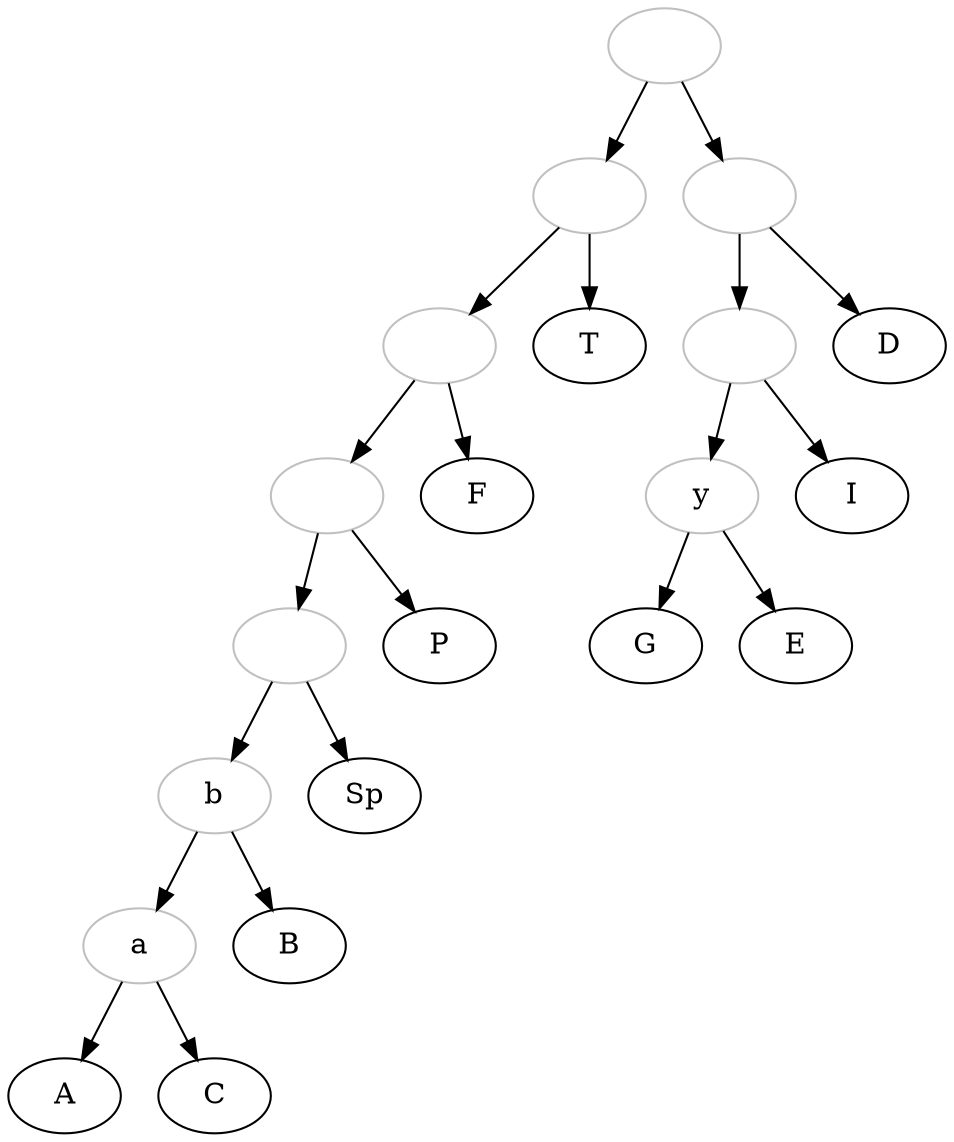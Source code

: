 digraph {

0[color="grey", label=""];
1[color="grey", label=""];
2[color="grey", label=""];
3[color="grey", label=""];
4[color="grey", label=""];
b[color="grey"];
a[color="grey"];
5[color="grey", label=""];
6[color="grey", label=""];
y[color="grey"];

0->1;
1->T;
1->2;
2->F;
2->3;
3->P;
3->4;
4->Sp;
4->b;
b->B;
b->a;
a->A;
a->C;
0->5;
5->D;
5->6;
6->I;
6->y;
y->G;
y->E;


}
